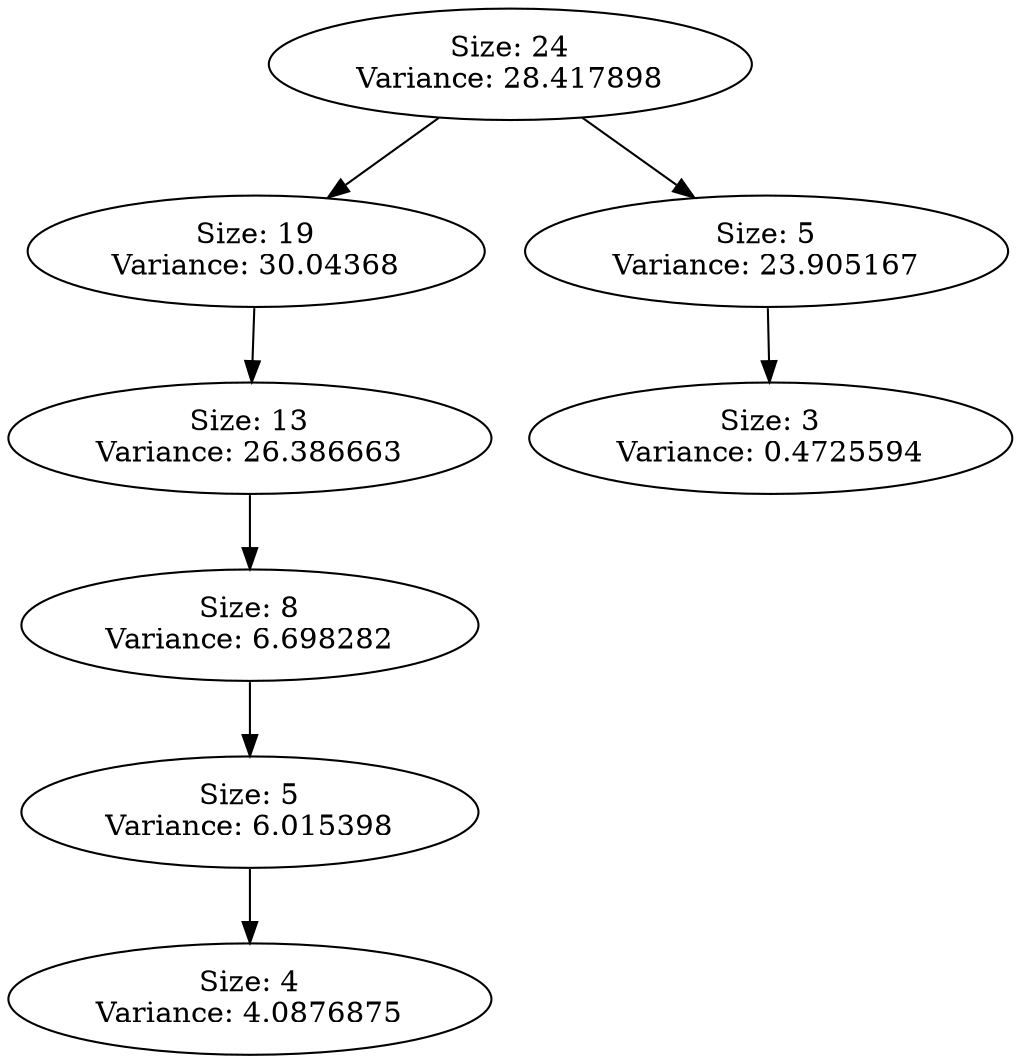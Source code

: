 DIGRAPH G {
"Size: 24\nVariance: 28.417898" -> "Size: 19\nVariance: 30.04368" L=0;
"Size: 24\nVariance: 28.417898" -> "Size: 5\nVariance: 23.905167" L=0;
"Size: 19\nVariance: 30.04368" -> "Size: 13\nVariance: 26.386663" L=1;
"Size: 13\nVariance: 26.386663" -> "Size: 8\nVariance: 6.698282" L=2;
"Size: 8\nVariance: 6.698282" -> "Size: 5\nVariance: 6.015398" L=3;
"Size: 5\nVariance: 6.015398" -> "Size: 4\nVariance: 4.0876875" L=4;
"Size: 5\nVariance: 23.905167" -> "Size: 3\nVariance: 0.4725594" L=1;
}
